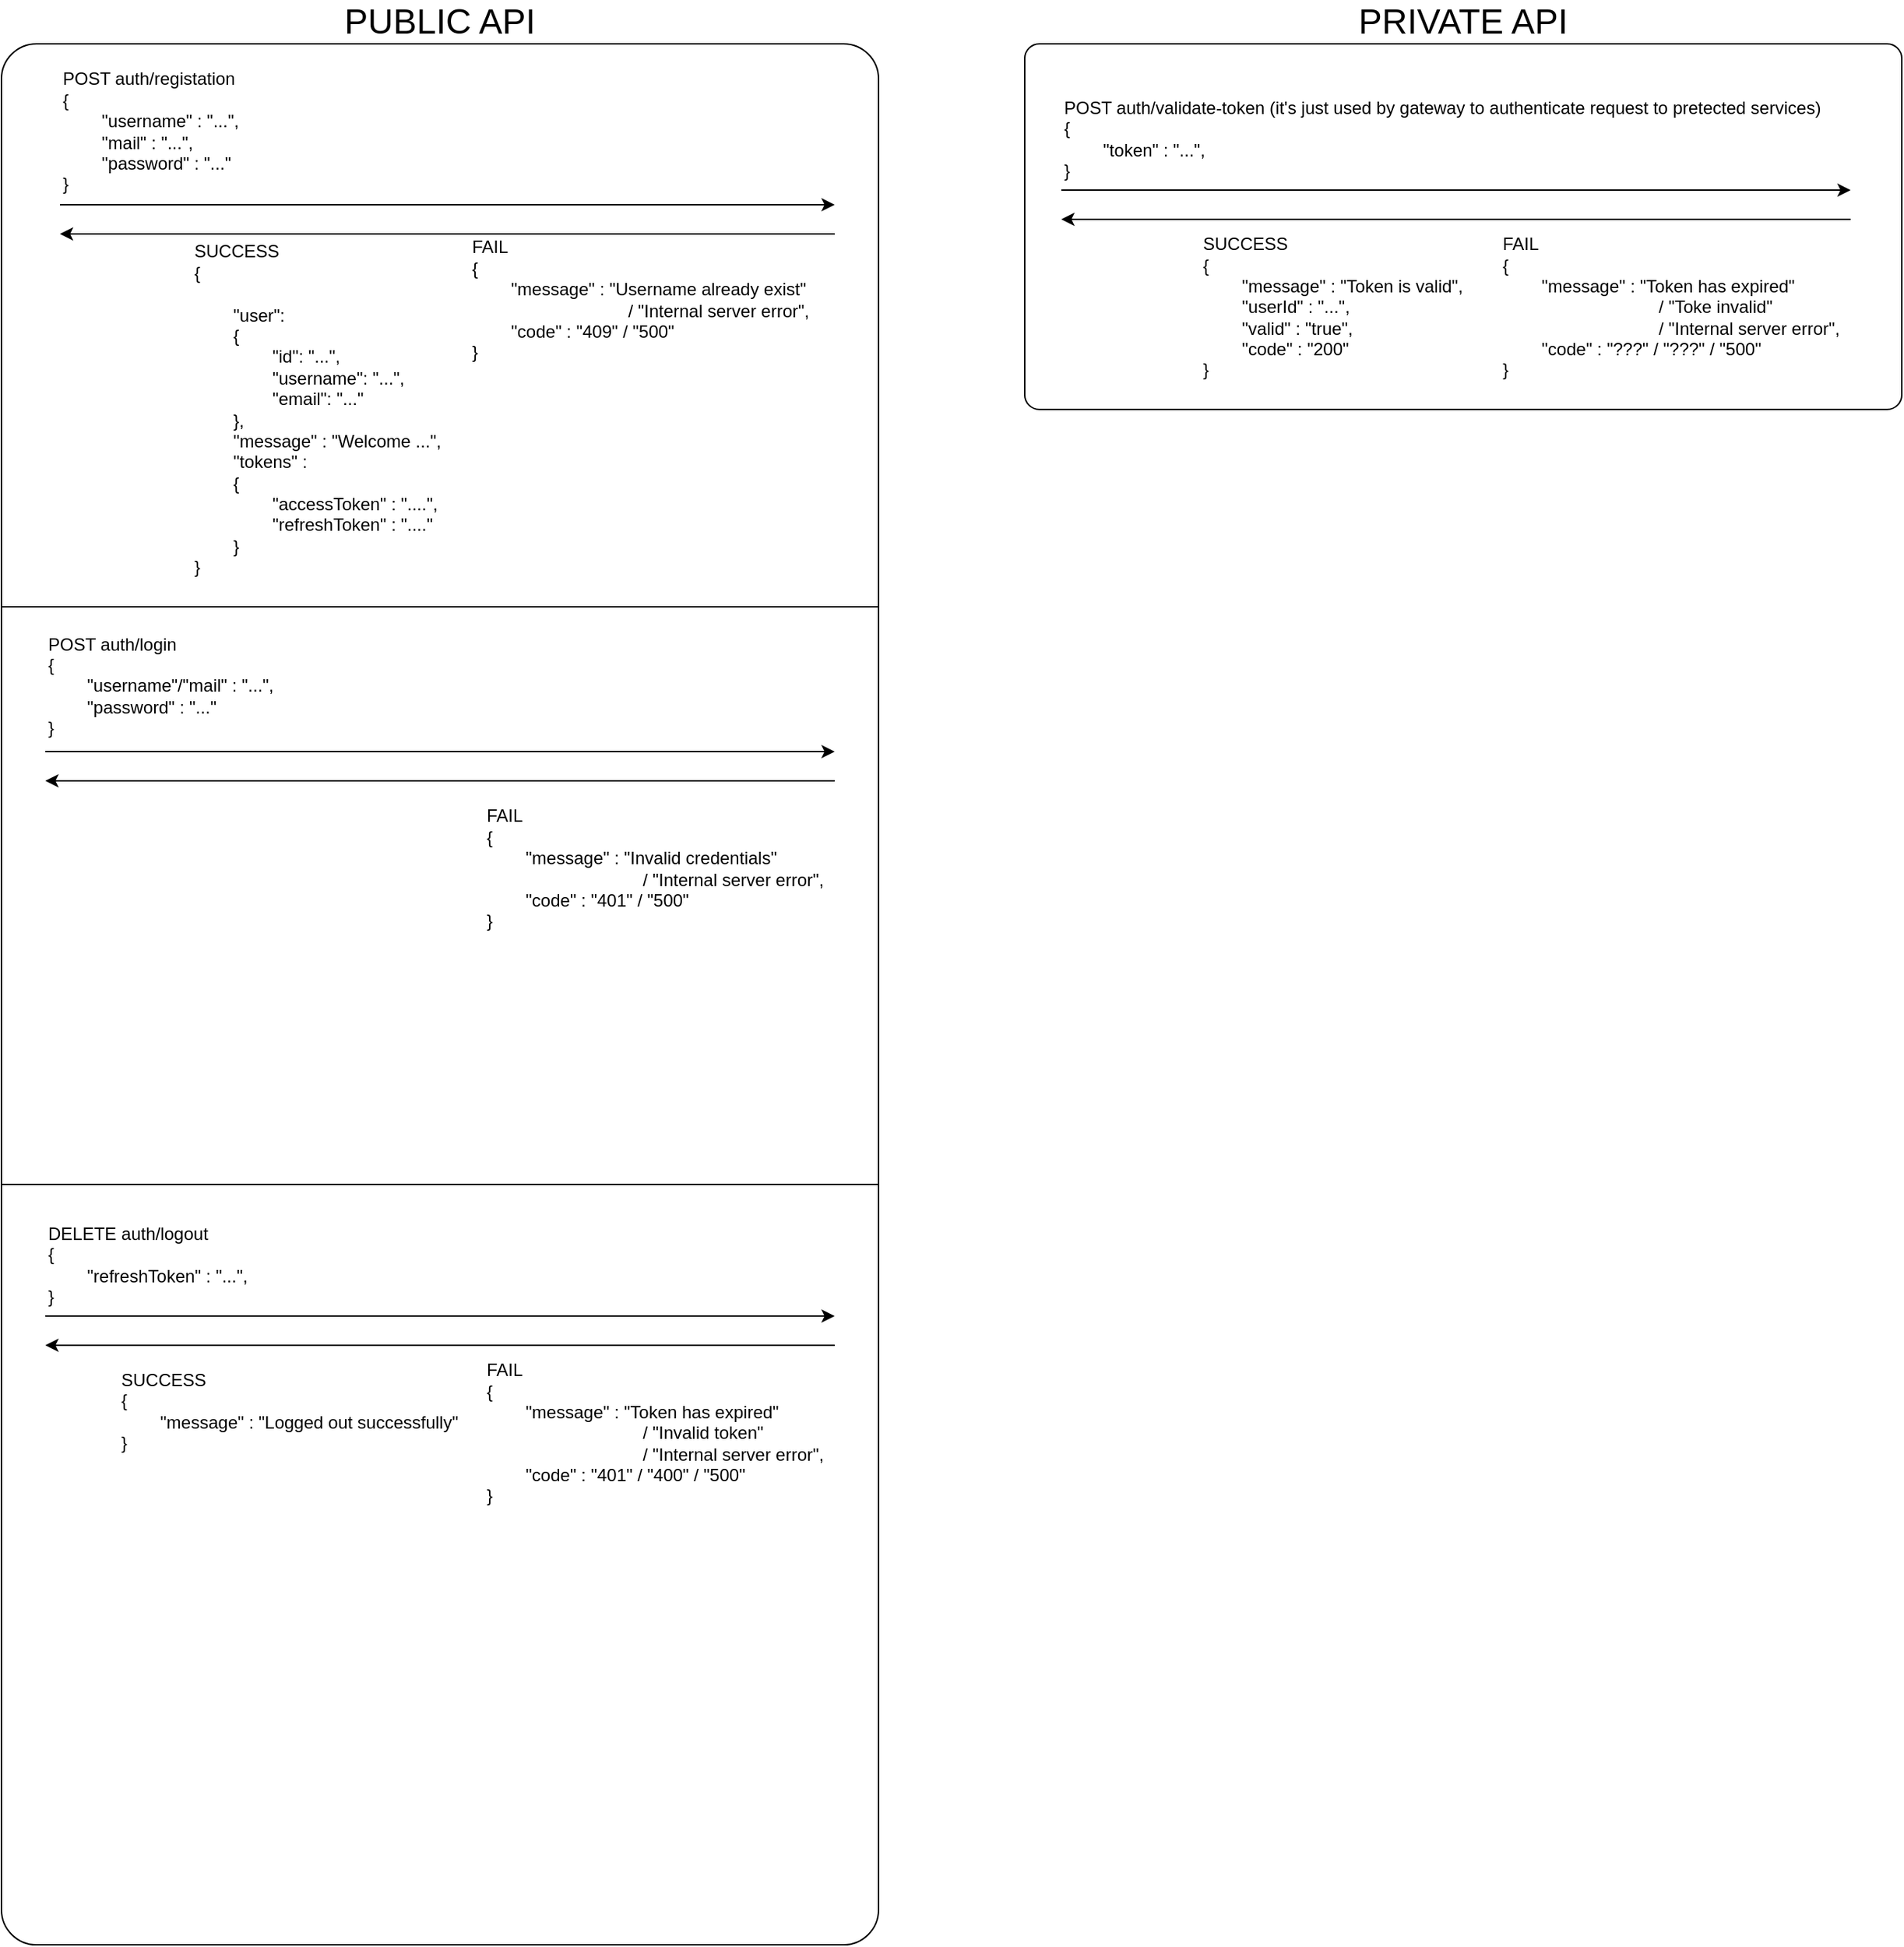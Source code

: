 <mxfile>
    <diagram id="vVC9TnjqfjziG6NzXSIm" name="Page-1">
        <mxGraphModel dx="3903" dy="1163" grid="1" gridSize="10" guides="1" tooltips="1" connect="1" arrows="1" fold="1" page="1" pageScale="1" pageWidth="1169" pageHeight="827" math="0" shadow="0">
            <root>
                <mxCell id="0"/>
                <mxCell id="1" parent="0"/>
                <mxCell id="34" value="" style="rounded=1;whiteSpace=wrap;html=1;arcSize=4;fillColor=default;" parent="1" vertex="1">
                    <mxGeometry x="70" y="80" width="600" height="1300" as="geometry"/>
                </mxCell>
                <mxCell id="7" value="&lt;div&gt;&lt;font style=&quot;color: light-dark(rgb(0, 0, 0), rgb(51, 255, 153));&quot;&gt;POST auth/registation&lt;/font&gt;&lt;/div&gt;&lt;font style=&quot;color: light-dark(rgb(0, 0, 0), rgb(255, 255, 255));&quot;&gt;{&lt;/font&gt;&lt;div&gt;&lt;font style=&quot;color: light-dark(rgb(0, 0, 0), rgb(255, 255, 255));&quot;&gt;&lt;span style=&quot;white-space: pre;&quot;&gt;&#x9;&lt;/span&gt;&quot;username&quot; : &quot;...&quot;,&lt;/font&gt;&lt;/div&gt;&lt;div&gt;&lt;font style=&quot;color: light-dark(rgb(0, 0, 0), rgb(255, 255, 255));&quot;&gt;&lt;span style=&quot;white-space: pre;&quot;&gt;&#x9;&lt;/span&gt;&quot;mail&quot; : &quot;...&quot;,&lt;/font&gt;&lt;/div&gt;&lt;div&gt;&lt;font style=&quot;color: light-dark(rgb(0, 0, 0), rgb(255, 255, 255));&quot;&gt;&lt;span style=&quot;white-space: pre;&quot;&gt;&#x9;&lt;/span&gt;&quot;password&quot; : &quot;...&quot;&lt;br&gt;&lt;/font&gt;&lt;div&gt;&lt;font style=&quot;color: light-dark(rgb(0, 0, 0), rgb(255, 255, 255));&quot;&gt;}&amp;nbsp;&lt;/font&gt;&lt;/div&gt;&lt;/div&gt;" style="text;html=1;align=left;verticalAlign=middle;resizable=0;points=[];autosize=1;strokeColor=none;fillColor=none;" parent="1" vertex="1">
                    <mxGeometry x="110" y="90" width="140" height="100" as="geometry"/>
                </mxCell>
                <mxCell id="8" value="" style="endArrow=classic;html=1;" parent="1" edge="1">
                    <mxGeometry width="50" height="50" relative="1" as="geometry">
                        <mxPoint x="110" y="190" as="sourcePoint"/>
                        <mxPoint x="640" y="190" as="targetPoint"/>
                    </mxGeometry>
                </mxCell>
                <mxCell id="9" value="" style="endArrow=classic;html=1;" parent="1" edge="1">
                    <mxGeometry width="50" height="50" relative="1" as="geometry">
                        <mxPoint x="640" y="210" as="sourcePoint"/>
                        <mxPoint x="110" y="210" as="targetPoint"/>
                    </mxGeometry>
                </mxCell>
                <mxCell id="11" value="&lt;div&gt;&lt;span style=&quot;background-color: transparent;&quot;&gt;&lt;font style=&quot;color: light-dark(rgb(0, 0, 0), rgb(255, 255, 255));&quot;&gt;FAIL&lt;/font&gt;&lt;/span&gt;&lt;/div&gt;&lt;div&gt;&lt;span style=&quot;background-color: transparent;&quot;&gt;&lt;font style=&quot;color: light-dark(rgb(0, 0, 0), rgb(255, 255, 255));&quot;&gt;{&lt;/font&gt;&lt;/span&gt;&lt;/div&gt;&lt;div&gt;&lt;font style=&quot;color: light-dark(rgb(0, 0, 0), rgb(255, 255, 255));&quot;&gt;&lt;span style=&quot;white-space: pre;&quot;&gt;&#x9;&lt;/span&gt;&quot;message&quot; : &quot;Username already exist&quot;&lt;/font&gt;&lt;/div&gt;&lt;div&gt;&lt;font style=&quot;color: light-dark(rgb(0, 0, 0), rgb(255, 255, 255));&quot;&gt;&lt;span style=&quot;white-space: pre;&quot;&gt;&#x9;&lt;/span&gt;&lt;span style=&quot;white-space: pre;&quot;&gt;&#x9;&lt;/span&gt;&lt;span style=&quot;white-space: pre;&quot;&gt;&#x9;&lt;/span&gt;&lt;span style=&quot;white-space: pre;&quot;&gt;&#x9;&lt;/span&gt;/ &quot;Internal server error&quot;,&lt;/font&gt;&lt;/div&gt;&lt;div&gt;&lt;font style=&quot;color: light-dark(rgb(0, 0, 0), rgb(255, 255, 255));&quot;&gt;&lt;span style=&quot;white-space: pre;&quot;&gt;&#x9;&lt;/span&gt;&quot;code&quot; : &quot;409&quot; / &quot;500&quot;&lt;/font&gt;&lt;/div&gt;&lt;div&gt;&lt;div&gt;&lt;font style=&quot;color: light-dark(rgb(0, 0, 0), rgb(255, 255, 255));&quot;&gt;}&lt;/font&gt;&lt;/div&gt;&lt;/div&gt;" style="text;html=1;align=left;verticalAlign=middle;resizable=0;points=[];autosize=1;strokeColor=none;fillColor=none;" parent="1" vertex="1">
                    <mxGeometry x="390" y="205" width="250" height="100" as="geometry"/>
                </mxCell>
                <mxCell id="19" value="&lt;div&gt;&lt;font style=&quot;color: light-dark(rgb(0, 0, 0), rgb(51, 255, 153));&quot;&gt;POST auth/login&lt;/font&gt;&lt;/div&gt;&lt;font style=&quot;color: light-dark(rgb(0, 0, 0), rgb(255, 255, 255));&quot;&gt;{&lt;/font&gt;&lt;div&gt;&lt;font style=&quot;color: light-dark(rgb(0, 0, 0), rgb(255, 255, 255));&quot;&gt;&lt;span style=&quot;white-space: pre;&quot;&gt;&#x9;&lt;/span&gt;&quot;username&quot;/&quot;mail&quot; : &quot;...&quot;,&lt;/font&gt;&lt;/div&gt;&lt;div&gt;&lt;font style=&quot;color: light-dark(rgb(0, 0, 0), rgb(255, 255, 255));&quot;&gt;&lt;span style=&quot;white-space: pre;&quot;&gt;&#x9;&lt;/span&gt;&quot;password&quot; : &quot;...&quot;&lt;br&gt;&lt;/font&gt;&lt;div&gt;&lt;font style=&quot;color: light-dark(rgb(0, 0, 0), rgb(255, 255, 255));&quot;&gt;}&lt;/font&gt;&lt;/div&gt;&lt;/div&gt;" style="text;html=1;align=left;verticalAlign=middle;resizable=0;points=[];autosize=1;strokeColor=none;fillColor=none;" parent="1" vertex="1">
                    <mxGeometry x="100" y="474" width="180" height="90" as="geometry"/>
                </mxCell>
                <mxCell id="21" value="" style="endArrow=classic;html=1;" parent="1" edge="1">
                    <mxGeometry width="50" height="50" relative="1" as="geometry">
                        <mxPoint x="100" y="564" as="sourcePoint"/>
                        <mxPoint x="640" y="564" as="targetPoint"/>
                    </mxGeometry>
                </mxCell>
                <mxCell id="22" value="" style="endArrow=classic;html=1;" parent="1" edge="1">
                    <mxGeometry width="50" height="50" relative="1" as="geometry">
                        <mxPoint x="640" y="584" as="sourcePoint"/>
                        <mxPoint x="100" y="584" as="targetPoint"/>
                    </mxGeometry>
                </mxCell>
                <mxCell id="23" value="&lt;div&gt;&lt;span style=&quot;background-color: transparent;&quot;&gt;&lt;font style=&quot;color: light-dark(rgb(255, 255, 255), rgb(255, 255, 255));&quot;&gt;SUCCESS&lt;/font&gt;&lt;/span&gt;&lt;/div&gt;&lt;div&gt;&lt;span style=&quot;background-color: transparent;&quot;&gt;&lt;font style=&quot;color: light-dark(rgb(255, 255, 255), rgb(255, 255, 255));&quot;&gt;{&lt;/font&gt;&lt;/span&gt;&lt;/div&gt;&lt;div&gt;&lt;font style=&quot;color: light-dark(rgb(255, 255, 255), rgb(255, 255, 255));&quot;&gt;&lt;span style=&quot;background-color: transparent;&quot;&gt;&lt;font style=&quot;&quot;&gt;&lt;span style=&quot;white-space: pre;&quot;&gt;&#x9;&lt;/span&gt;&lt;br&gt;&lt;/font&gt;&lt;/span&gt;&lt;span style=&quot;background-color: transparent;&quot;&gt;&lt;font&gt;&lt;span style=&quot;white-space: pre;&quot;&gt;&#x9;&lt;/span&gt;&quot;user&quot;:&lt;/font&gt;&lt;/span&gt;&lt;/font&gt;&lt;/div&gt;&lt;div&gt;&lt;span style=&quot;background-color: transparent;&quot;&gt;&lt;font style=&quot;color: light-dark(rgb(255, 255, 255), rgb(255, 255, 255));&quot;&gt;&lt;span style=&quot;white-space: pre;&quot;&gt;&#x9;&lt;/span&gt;{&lt;/font&gt;&lt;/span&gt;&lt;/div&gt;&lt;div&gt;&lt;span style=&quot;background-color: transparent;&quot;&gt;&lt;font style=&quot;color: light-dark(rgb(255, 255, 255), rgb(255, 255, 255));&quot;&gt;&lt;span style=&quot;white-space: pre;&quot;&gt;&#x9;&lt;/span&gt;&lt;span style=&quot;white-space: pre;&quot;&gt;&#x9;&lt;/span&gt;&quot;id&quot;: &quot;...&quot;,&lt;/font&gt;&lt;/span&gt;&lt;/div&gt;&lt;div&gt;&lt;span style=&quot;background-color: transparent;&quot;&gt;&lt;font style=&quot;color: light-dark(rgb(255, 255, 255), rgb(255, 255, 255));&quot;&gt;&lt;span style=&quot;white-space: pre;&quot;&gt;&#x9;&lt;/span&gt;&lt;span style=&quot;white-space: pre;&quot;&gt;&#x9;&lt;/span&gt;&quot;username&quot;: &quot;...&quot;,&lt;/font&gt;&lt;/span&gt;&lt;/div&gt;&lt;div&gt;&lt;span style=&quot;background-color: transparent;&quot;&gt;&lt;font style=&quot;color: light-dark(rgb(255, 255, 255), rgb(255, 255, 255));&quot;&gt;&lt;span style=&quot;white-space: pre;&quot;&gt;&#x9;&lt;/span&gt;&lt;span style=&quot;white-space: pre;&quot;&gt;&#x9;&lt;/span&gt;&quot;email&quot;: &quot;...&quot;&lt;/font&gt;&lt;/span&gt;&lt;/div&gt;&lt;div&gt;&lt;span style=&quot;background-color: transparent;&quot;&gt;&lt;font style=&quot;color: light-dark(rgb(255, 255, 255), rgb(255, 255, 255));&quot;&gt;&lt;span style=&quot;white-space: pre;&quot;&gt;&#x9;&lt;/span&gt;},&lt;/font&gt;&lt;/span&gt;&lt;/div&gt;&lt;div&gt;&lt;font style=&quot;color: light-dark(rgb(255, 255, 255), rgb(255, 255, 255));&quot;&gt;&lt;span style=&quot;white-space: pre;&quot;&gt;&#x9;&lt;/span&gt;&quot;message&quot; : &quot;Welcome ...&quot;,&lt;/font&gt;&lt;/div&gt;&lt;div&gt;&lt;font style=&quot;color: light-dark(rgb(255, 255, 255), rgb(255, 255, 255));&quot;&gt;&lt;span style=&quot;white-space: pre;&quot;&gt;&#x9;&lt;/span&gt;&quot;tokens&quot; :&lt;br&gt;&lt;/font&gt;&lt;/div&gt;&lt;div&gt;&lt;font style=&quot;color: light-dark(rgb(255, 255, 255), rgb(255, 255, 255));&quot;&gt;&lt;span style=&quot;white-space: pre;&quot;&gt;&#x9;&lt;/span&gt;{&lt;br&gt;&lt;/font&gt;&lt;/div&gt;&lt;div&gt;&lt;font style=&quot;color: light-dark(rgb(255, 255, 255), rgb(255, 255, 255));&quot;&gt;&lt;span style=&quot;white-space: pre;&quot;&gt;&#x9;&lt;/span&gt;&lt;span style=&quot;white-space: pre;&quot;&gt;&#x9;&lt;/span&gt;&quot;accessToken&quot; : &quot;....&quot;,&lt;br&gt;&lt;/font&gt;&lt;/div&gt;&lt;div&gt;&lt;font style=&quot;color: light-dark(rgb(255, 255, 255), rgb(255, 255, 255));&quot;&gt;&lt;span style=&quot;white-space: pre;&quot;&gt;&#x9;&lt;/span&gt;&lt;span style=&quot;white-space: pre;&quot;&gt;&#x9;&lt;/span&gt;&quot;refreshToken&quot; : &quot;....&quot;&lt;br&gt;&lt;/font&gt;&lt;/div&gt;&lt;div&gt;&lt;font style=&quot;color: light-dark(rgb(255, 255, 255), rgb(255, 255, 255));&quot;&gt;&lt;span style=&quot;white-space: pre;&quot;&gt;&#x9;&lt;/span&gt;}&lt;br&gt;&lt;/font&gt;&lt;/div&gt;&lt;div&gt;&lt;div&gt;&lt;font style=&quot;color: light-dark(rgb(255, 255, 255), rgb(255, 255, 255));&quot;&gt;}&lt;/font&gt;&lt;/div&gt;&lt;/div&gt;" style="text;html=1;align=left;verticalAlign=middle;resizable=0;points=[];autosize=1;strokeColor=none;fillColor=none;fontColor=light-dark(#000000,#FFFFFF);" parent="1" vertex="1">
                    <mxGeometry x="210" y="594" width="190" height="240" as="geometry"/>
                </mxCell>
                <mxCell id="25" value="&lt;div&gt;&lt;span style=&quot;background-color: transparent;&quot;&gt;&lt;font style=&quot;color: light-dark(rgb(0, 0, 0), rgb(255, 255, 255));&quot;&gt;FAIL&lt;/font&gt;&lt;/span&gt;&lt;/div&gt;&lt;div&gt;&lt;span style=&quot;background-color: transparent;&quot;&gt;&lt;font style=&quot;color: light-dark(rgb(0, 0, 0), rgb(255, 255, 255));&quot;&gt;{&lt;/font&gt;&lt;/span&gt;&lt;/div&gt;&lt;div&gt;&lt;font style=&quot;color: light-dark(rgb(0, 0, 0), rgb(255, 255, 255));&quot;&gt;&lt;span style=&quot;white-space: pre;&quot;&gt;&#x9;&lt;/span&gt;&quot;message&quot; : &quot;Invalid credentials&quot;&lt;/font&gt;&lt;/div&gt;&lt;div&gt;&lt;font style=&quot;color: light-dark(rgb(0, 0, 0), rgb(255, 255, 255));&quot;&gt;&lt;span style=&quot;white-space: pre;&quot;&gt;&#x9;&lt;/span&gt;&lt;span style=&quot;white-space: pre;&quot;&gt;&#x9;&lt;/span&gt;&lt;span style=&quot;white-space: pre;&quot;&gt;&#x9;&lt;/span&gt;&lt;span style=&quot;white-space: pre;&quot;&gt;&#x9;&lt;/span&gt;/ &quot;Internal server error&quot;,&lt;/font&gt;&lt;/div&gt;&lt;div&gt;&lt;font style=&quot;color: light-dark(rgb(0, 0, 0), rgb(255, 255, 255));&quot;&gt;&lt;span style=&quot;white-space: pre;&quot;&gt;&#x9;&lt;/span&gt;&quot;code&quot; : &quot;401&quot; / &quot;500&quot;&lt;/font&gt;&lt;/div&gt;&lt;div&gt;&lt;div&gt;&lt;font style=&quot;color: light-dark(rgb(0, 0, 0), rgb(255, 255, 255));&quot;&gt;}&lt;/font&gt;&lt;/div&gt;&lt;/div&gt;" style="text;html=1;align=left;verticalAlign=middle;resizable=0;points=[];autosize=1;strokeColor=none;fillColor=none;" parent="1" vertex="1">
                    <mxGeometry x="400" y="594" width="250" height="100" as="geometry"/>
                </mxCell>
                <mxCell id="26" value="&lt;div&gt;&lt;span style=&quot;background-color: transparent;&quot;&gt;&lt;font style=&quot;color: light-dark(rgb(0, 0, 0), rgb(255, 255, 255));&quot;&gt;SUCCESS&lt;/font&gt;&lt;/span&gt;&lt;/div&gt;&lt;div&gt;&lt;span style=&quot;background-color: transparent;&quot;&gt;&lt;font style=&quot;color: light-dark(rgb(0, 0, 0), rgb(255, 255, 255));&quot;&gt;{&lt;/font&gt;&lt;/span&gt;&lt;/div&gt;&lt;div&gt;&lt;font style=&quot;color: light-dark(rgb(0, 0, 0), rgb(255, 255, 255));&quot;&gt;&lt;span style=&quot;background-color: transparent;&quot;&gt;&lt;font style=&quot;&quot;&gt;&lt;span style=&quot;white-space: pre;&quot;&gt;&#x9;&lt;/span&gt;&lt;br&gt;&lt;/font&gt;&lt;/span&gt;&lt;span style=&quot;background-color: transparent;&quot;&gt;&lt;font&gt;&lt;span style=&quot;white-space: pre;&quot;&gt;&#x9;&lt;/span&gt;&quot;user&quot;:&lt;/font&gt;&lt;/span&gt;&lt;/font&gt;&lt;/div&gt;&lt;div&gt;&lt;span style=&quot;background-color: transparent;&quot;&gt;&lt;font style=&quot;color: light-dark(rgb(0, 0, 0), rgb(255, 255, 255));&quot;&gt;&lt;span style=&quot;white-space: pre;&quot;&gt;&#x9;&lt;/span&gt;{&lt;/font&gt;&lt;/span&gt;&lt;/div&gt;&lt;div&gt;&lt;span style=&quot;background-color: transparent;&quot;&gt;&lt;font style=&quot;color: light-dark(rgb(0, 0, 0), rgb(255, 255, 255));&quot;&gt;&lt;span style=&quot;white-space: pre;&quot;&gt;&#x9;&lt;/span&gt;&lt;span style=&quot;white-space: pre;&quot;&gt;&#x9;&lt;/span&gt;&quot;id&quot;: &quot;...&quot;,&lt;/font&gt;&lt;/span&gt;&lt;/div&gt;&lt;div&gt;&lt;span style=&quot;background-color: transparent;&quot;&gt;&lt;font style=&quot;color: light-dark(rgb(0, 0, 0), rgb(255, 255, 255));&quot;&gt;&lt;span style=&quot;white-space: pre;&quot;&gt;&#x9;&lt;/span&gt;&lt;span style=&quot;white-space: pre;&quot;&gt;&#x9;&lt;/span&gt;&quot;username&quot;: &quot;...&quot;,&lt;/font&gt;&lt;/span&gt;&lt;/div&gt;&lt;div&gt;&lt;span style=&quot;background-color: transparent;&quot;&gt;&lt;font style=&quot;color: light-dark(rgb(0, 0, 0), rgb(255, 255, 255));&quot;&gt;&lt;span style=&quot;white-space: pre;&quot;&gt;&#x9;&lt;/span&gt;&lt;span style=&quot;white-space: pre;&quot;&gt;&#x9;&lt;/span&gt;&quot;email&quot;: &quot;...&quot;&lt;/font&gt;&lt;/span&gt;&lt;/div&gt;&lt;div&gt;&lt;span style=&quot;background-color: transparent;&quot;&gt;&lt;font style=&quot;color: light-dark(rgb(0, 0, 0), rgb(255, 255, 255));&quot;&gt;&lt;span style=&quot;white-space: pre;&quot;&gt;&#x9;&lt;/span&gt;},&lt;/font&gt;&lt;/span&gt;&lt;/div&gt;&lt;div&gt;&lt;font style=&quot;color: light-dark(rgb(0, 0, 0), rgb(255, 255, 255));&quot;&gt;&lt;span style=&quot;white-space: pre;&quot;&gt;&#x9;&lt;/span&gt;&quot;message&quot; : &quot;Welcome ...&quot;,&lt;/font&gt;&lt;/div&gt;&lt;div&gt;&lt;font style=&quot;color: light-dark(rgb(0, 0, 0), rgb(255, 255, 255));&quot;&gt;&lt;span style=&quot;white-space: pre;&quot;&gt;&#x9;&lt;/span&gt;&quot;tokens&quot; :&lt;br&gt;&lt;/font&gt;&lt;/div&gt;&lt;div&gt;&lt;font style=&quot;color: light-dark(rgb(0, 0, 0), rgb(255, 255, 255));&quot;&gt;&lt;span style=&quot;white-space: pre;&quot;&gt;&#x9;&lt;/span&gt;{&lt;br&gt;&lt;/font&gt;&lt;/div&gt;&lt;div&gt;&lt;font style=&quot;color: light-dark(rgb(0, 0, 0), rgb(255, 255, 255));&quot;&gt;&lt;span style=&quot;white-space: pre;&quot;&gt;&#x9;&lt;/span&gt;&lt;span style=&quot;white-space: pre;&quot;&gt;&#x9;&lt;/span&gt;&quot;accessToken&quot; : &quot;....&quot;,&lt;br&gt;&lt;/font&gt;&lt;/div&gt;&lt;div&gt;&lt;font style=&quot;color: light-dark(rgb(0, 0, 0), rgb(255, 255, 255));&quot;&gt;&lt;span style=&quot;white-space: pre;&quot;&gt;&#x9;&lt;/span&gt;&lt;span style=&quot;white-space: pre;&quot;&gt;&#x9;&lt;/span&gt;&quot;refreshToken&quot; : &quot;....&quot;&lt;br&gt;&lt;/font&gt;&lt;/div&gt;&lt;div&gt;&lt;font style=&quot;color: light-dark(rgb(0, 0, 0), rgb(255, 255, 255));&quot;&gt;&lt;span style=&quot;white-space: pre;&quot;&gt;&#x9;&lt;/span&gt;}&lt;br&gt;&lt;/font&gt;&lt;/div&gt;&lt;div&gt;&lt;div&gt;&lt;font style=&quot;color: light-dark(rgb(0, 0, 0), rgb(255, 255, 255));&quot;&gt;}&lt;/font&gt;&lt;/div&gt;&lt;/div&gt;" style="text;html=1;align=left;verticalAlign=middle;resizable=0;points=[];autosize=1;strokeColor=none;fillColor=none;fontColor=light-dark(#FFFFFF,#FFFFFF);" parent="1" vertex="1">
                    <mxGeometry x="200" y="210" width="190" height="240" as="geometry"/>
                </mxCell>
                <mxCell id="29" value="&lt;div&gt;&lt;span style=&quot;background-color: transparent;&quot;&gt;&lt;font style=&quot;color: light-dark(rgb(0, 0, 0), rgb(51, 255, 153));&quot;&gt;DELETE auth/logout&lt;/font&gt;&lt;/span&gt;&lt;/div&gt;&lt;div&gt;&lt;span style=&quot;background-color: transparent;&quot;&gt;{&lt;/span&gt;&lt;/div&gt;&lt;div&gt;&lt;font style=&quot;color: light-dark(rgb(0, 0, 0), rgb(255, 255, 255));&quot;&gt;&lt;span style=&quot;white-space: pre;&quot;&gt;&#x9;&lt;/span&gt;&quot;refreshToken&quot; : &quot;...&quot;,&lt;/font&gt;&lt;/div&gt;&lt;div&gt;&lt;div&gt;&lt;font style=&quot;color: light-dark(rgb(0, 0, 0), rgb(255, 255, 255));&quot;&gt;}&lt;/font&gt;&lt;/div&gt;&lt;/div&gt;" style="text;html=1;align=left;verticalAlign=middle;resizable=0;points=[];autosize=1;strokeColor=none;fillColor=none;" parent="1" vertex="1">
                    <mxGeometry x="100" y="880" width="160" height="70" as="geometry"/>
                </mxCell>
                <mxCell id="30" value="" style="endArrow=classic;html=1;" parent="1" edge="1">
                    <mxGeometry width="50" height="50" relative="1" as="geometry">
                        <mxPoint x="100" y="950" as="sourcePoint"/>
                        <mxPoint x="640" y="950" as="targetPoint"/>
                    </mxGeometry>
                </mxCell>
                <mxCell id="31" value="" style="endArrow=classic;html=1;" parent="1" edge="1">
                    <mxGeometry width="50" height="50" relative="1" as="geometry">
                        <mxPoint x="640" y="970" as="sourcePoint"/>
                        <mxPoint x="100" y="970" as="targetPoint"/>
                    </mxGeometry>
                </mxCell>
                <mxCell id="32" value="&lt;div&gt;&lt;span style=&quot;background-color: transparent;&quot;&gt;&lt;font style=&quot;color: light-dark(rgb(0, 0, 0), rgb(255, 255, 255));&quot;&gt;SUCCESS&lt;/font&gt;&lt;/span&gt;&lt;/div&gt;&lt;div&gt;&lt;span style=&quot;background-color: transparent;&quot;&gt;&lt;font style=&quot;color: light-dark(rgb(0, 0, 0), rgb(255, 255, 255));&quot;&gt;{&lt;/font&gt;&lt;/span&gt;&lt;/div&gt;&lt;div&gt;&lt;font style=&quot;color: light-dark(rgb(0, 0, 0), rgb(255, 255, 255));&quot;&gt;&lt;font style=&quot;&quot;&gt;&lt;span style=&quot;background-color: transparent;&quot;&gt;&lt;font&gt;&lt;span style=&quot;white-space: pre;&quot;&gt;&#x9;&lt;/span&gt;&lt;/font&gt;&lt;/span&gt;&lt;/font&gt;&lt;span style=&quot;background-color: transparent;&quot;&gt;&quot;message&quot; : &quot;Logged out successfully&quot;&lt;/span&gt;&lt;/font&gt;&lt;/div&gt;&lt;div&gt;&lt;div&gt;&lt;font style=&quot;color: light-dark(rgb(0, 0, 0), rgb(255, 255, 255));&quot;&gt;}&lt;/font&gt;&lt;/div&gt;&lt;/div&gt;" style="text;html=1;align=left;verticalAlign=middle;resizable=0;points=[];autosize=1;strokeColor=none;fillColor=none;fontColor=light-dark(#000000,#FFFFFF);" parent="1" vertex="1">
                    <mxGeometry x="150" y="980" width="250" height="70" as="geometry"/>
                </mxCell>
                <mxCell id="33" value="&lt;div&gt;&lt;span style=&quot;background-color: transparent;&quot;&gt;&lt;font style=&quot;color: light-dark(rgb(0, 0, 0), rgb(255, 255, 255));&quot;&gt;FAIL&lt;/font&gt;&lt;/span&gt;&lt;/div&gt;&lt;div&gt;&lt;span style=&quot;background-color: transparent;&quot;&gt;&lt;font style=&quot;color: light-dark(rgb(0, 0, 0), rgb(255, 255, 255));&quot;&gt;{&lt;/font&gt;&lt;/span&gt;&lt;/div&gt;&lt;div&gt;&lt;font style=&quot;color: light-dark(rgb(0, 0, 0), rgb(255, 255, 255));&quot;&gt;&lt;font style=&quot;&quot;&gt;&lt;span style=&quot;white-space: pre;&quot;&gt;&#x9;&lt;/span&gt;&quot;message&quot; : &quot;Token has expired&lt;/font&gt;&lt;span style=&quot;background-color: transparent;&quot;&gt;&quot;&lt;/span&gt;&lt;/font&gt;&lt;/div&gt;&lt;div&gt;&lt;span style=&quot;background-color: transparent;&quot;&gt;&lt;font style=&quot;color: light-dark(rgb(0, 0, 0), rgb(255, 255, 255));&quot;&gt;&lt;span style=&quot;white-space: pre;&quot;&gt;&#x9;&lt;/span&gt;&lt;span style=&quot;white-space: pre;&quot;&gt;&#x9;&lt;/span&gt;&lt;span style=&quot;white-space: pre;&quot;&gt;&#x9;&lt;/span&gt;&lt;span style=&quot;white-space: pre;&quot;&gt;&#x9;&lt;/span&gt;/ &quot;Invalid token&quot;&lt;br&gt;&lt;/font&gt;&lt;/span&gt;&lt;/div&gt;&lt;div&gt;&lt;font style=&quot;color: light-dark(rgb(0, 0, 0), rgb(255, 255, 255));&quot;&gt;&lt;span style=&quot;white-space: pre;&quot;&gt;&#x9;&lt;/span&gt;&lt;span style=&quot;white-space: pre;&quot;&gt;&#x9;&lt;/span&gt;&lt;span style=&quot;white-space: pre;&quot;&gt;&#x9;&lt;/span&gt;&lt;span style=&quot;white-space: pre;&quot;&gt;&#x9;&lt;/span&gt;/ &quot;Internal server error&quot;,&lt;/font&gt;&lt;/div&gt;&lt;div&gt;&lt;font style=&quot;color: light-dark(rgb(0, 0, 0), rgb(255, 255, 255));&quot;&gt;&lt;span style=&quot;white-space: pre;&quot;&gt;&#x9;&lt;/span&gt;&quot;code&quot; : &quot;401&quot; / &quot;400&quot; / &quot;500&quot;&lt;/font&gt;&lt;/div&gt;&lt;div&gt;&lt;div&gt;&lt;font style=&quot;color: light-dark(rgb(0, 0, 0), rgb(255, 255, 255));&quot;&gt;}&lt;/font&gt;&lt;/div&gt;&lt;/div&gt;" style="text;html=1;align=left;verticalAlign=middle;resizable=0;points=[];autosize=1;strokeColor=none;fillColor=none;" parent="1" vertex="1">
                    <mxGeometry x="400" y="975" width="250" height="110" as="geometry"/>
                </mxCell>
                <mxCell id="35" value="&lt;font style=&quot;font-size: 24px; color: light-dark(rgb(0, 0, 0), rgb(51, 255, 153));&quot;&gt;PUBLIC API&lt;/font&gt;" style="text;html=1;align=center;verticalAlign=middle;whiteSpace=wrap;rounded=0;" parent="1" vertex="1">
                    <mxGeometry x="300" y="50" width="140" height="30" as="geometry"/>
                </mxCell>
                <mxCell id="36" value="" style="endArrow=none;html=1;exitX=0.002;exitY=0.367;exitDx=0;exitDy=0;exitPerimeter=0;" parent="1" edge="1">
                    <mxGeometry width="50" height="50" relative="1" as="geometry">
                        <mxPoint x="70.0" y="465" as="sourcePoint"/>
                        <mxPoint x="670" y="465" as="targetPoint"/>
                    </mxGeometry>
                </mxCell>
                <mxCell id="37" value="" style="endArrow=none;html=1;exitX=0.002;exitY=0.367;exitDx=0;exitDy=0;exitPerimeter=0;" parent="1" edge="1">
                    <mxGeometry width="50" height="50" relative="1" as="geometry">
                        <mxPoint x="70.0" y="860" as="sourcePoint"/>
                        <mxPoint x="670" y="860" as="targetPoint"/>
                    </mxGeometry>
                </mxCell>
                <mxCell id="38" value="" style="rounded=1;whiteSpace=wrap;html=1;arcSize=4;fillColor=default;" parent="1" vertex="1">
                    <mxGeometry x="770" y="80" width="600" height="250" as="geometry"/>
                </mxCell>
                <mxCell id="39" value="&lt;font style=&quot;font-size: 24px; color: light-dark(rgb(0, 0, 0), rgb(255, 51, 255));&quot;&gt;PRIVATE API&lt;/font&gt;" style="text;html=1;align=center;verticalAlign=middle;whiteSpace=wrap;rounded=0;" parent="1" vertex="1">
                    <mxGeometry x="960" y="50" width="220" height="30" as="geometry"/>
                </mxCell>
                <mxCell id="44" value="&lt;div&gt;&lt;span style=&quot;background-color: transparent;&quot;&gt;&lt;font style=&quot;color: light-dark(rgb(0, 0, 0), rgb(255, 51, 255));&quot;&gt;POST auth/validate-token &lt;/font&gt;&lt;font style=&quot;color: light-dark(rgb(0, 0, 0), rgb(255, 255, 255));&quot;&gt;(it&#39;s just used by gateway to authenticate request to pretected services)&lt;/font&gt;&lt;/span&gt;&lt;/div&gt;&lt;div&gt;&lt;span style=&quot;background-color: transparent;&quot;&gt;{&lt;/span&gt;&lt;/div&gt;&lt;div&gt;&lt;font style=&quot;color: light-dark(rgb(0, 0, 0), rgb(255, 255, 255));&quot;&gt;&lt;span style=&quot;white-space: pre;&quot;&gt;&#x9;&lt;/span&gt;&quot;token&quot; : &quot;...&quot;,&lt;/font&gt;&lt;/div&gt;&lt;div&gt;&lt;div&gt;&lt;font style=&quot;color: light-dark(rgb(0, 0, 0), rgb(255, 255, 255));&quot;&gt;}&lt;/font&gt;&lt;/div&gt;&lt;/div&gt;" style="text;html=1;align=left;verticalAlign=middle;resizable=0;points=[];autosize=1;strokeColor=none;fillColor=none;" parent="1" vertex="1">
                    <mxGeometry x="795" y="110" width="540" height="70" as="geometry"/>
                </mxCell>
                <mxCell id="45" value="" style="endArrow=classic;html=1;" parent="1" edge="1">
                    <mxGeometry width="50" height="50" relative="1" as="geometry">
                        <mxPoint x="795" y="180" as="sourcePoint"/>
                        <mxPoint x="1335" y="180" as="targetPoint"/>
                    </mxGeometry>
                </mxCell>
                <mxCell id="46" value="" style="endArrow=classic;html=1;" parent="1" edge="1">
                    <mxGeometry width="50" height="50" relative="1" as="geometry">
                        <mxPoint x="1335" y="200" as="sourcePoint"/>
                        <mxPoint x="795" y="200" as="targetPoint"/>
                    </mxGeometry>
                </mxCell>
                <mxCell id="47" value="&lt;div&gt;&lt;span style=&quot;background-color: transparent;&quot;&gt;&lt;font style=&quot;color: light-dark(rgb(0, 0, 0), rgb(255, 255, 255));&quot;&gt;SUCCESS&lt;/font&gt;&lt;/span&gt;&lt;/div&gt;&lt;div&gt;&lt;span style=&quot;background-color: transparent;&quot;&gt;&lt;font style=&quot;color: light-dark(rgb(0, 0, 0), rgb(255, 255, 255));&quot;&gt;{&lt;/font&gt;&lt;/span&gt;&lt;/div&gt;&lt;div&gt;&lt;font style=&quot;color: light-dark(rgb(0, 0, 0), rgb(255, 255, 255));&quot;&gt;&lt;font style=&quot;&quot;&gt;&lt;span style=&quot;background-color: transparent;&quot;&gt;&lt;font&gt;&lt;span style=&quot;white-space: pre;&quot;&gt;&#x9;&lt;/span&gt;&lt;/font&gt;&lt;/span&gt;&lt;/font&gt;&lt;span style=&quot;background-color: transparent;&quot;&gt;&quot;message&quot; : &quot;Token is valid&quot;,&lt;/span&gt;&lt;/font&gt;&lt;/div&gt;&lt;div&gt;&lt;span style=&quot;white-space: pre;&quot;&gt;&#x9;&lt;/span&gt;&quot;userId&quot; : &quot;...&quot;,&lt;br&gt;&lt;/div&gt;&lt;div&gt;&lt;span style=&quot;white-space: pre;&quot;&gt;&#x9;&lt;/span&gt;&quot;valid&quot; : &quot;true&quot;,&lt;br&gt;&lt;/div&gt;&lt;div&gt;&lt;span style=&quot;white-space: pre;&quot;&gt;&#x9;&lt;/span&gt;&quot;code&quot; : &quot;200&quot;&lt;br&gt;&lt;/div&gt;&lt;div&gt;&lt;div&gt;&lt;font style=&quot;color: light-dark(rgb(0, 0, 0), rgb(255, 255, 255));&quot;&gt;}&lt;/font&gt;&lt;/div&gt;&lt;/div&gt;" style="text;html=1;align=left;verticalAlign=middle;resizable=0;points=[];autosize=1;strokeColor=none;fillColor=none;fontColor=light-dark(#000000,#FFFFFF);" parent="1" vertex="1">
                    <mxGeometry x="890" y="205" width="200" height="110" as="geometry"/>
                </mxCell>
                <mxCell id="48" value="&lt;div&gt;&lt;span style=&quot;background-color: transparent;&quot;&gt;&lt;font style=&quot;color: light-dark(rgb(0, 0, 0), rgb(255, 255, 255));&quot;&gt;FAIL&lt;/font&gt;&lt;/span&gt;&lt;/div&gt;&lt;div&gt;&lt;span style=&quot;background-color: transparent;&quot;&gt;&lt;font style=&quot;color: light-dark(rgb(0, 0, 0), rgb(255, 255, 255));&quot;&gt;{&lt;/font&gt;&lt;/span&gt;&lt;/div&gt;&lt;div&gt;&lt;font style=&quot;color: light-dark(rgb(0, 0, 0), rgb(255, 255, 255));&quot;&gt;&lt;font style=&quot;&quot;&gt;&lt;span style=&quot;white-space: pre;&quot;&gt;&#x9;&lt;/span&gt;&quot;message&quot; : &quot;Token has expired&lt;/font&gt;&lt;span style=&quot;background-color: transparent;&quot;&gt;&quot;&lt;/span&gt;&lt;/font&gt;&lt;/div&gt;&lt;div&gt;&lt;span style=&quot;background-color: transparent;&quot;&gt;&lt;font style=&quot;color: light-dark(rgb(0, 0, 0), rgb(255, 255, 255));&quot;&gt;&lt;span style=&quot;white-space: pre;&quot;&gt;&#x9;&lt;/span&gt;&lt;span style=&quot;white-space: pre;&quot;&gt;&#x9;&lt;/span&gt;&lt;span style=&quot;white-space: pre;&quot;&gt;&#x9;&lt;/span&gt;&lt;span style=&quot;white-space: pre;&quot;&gt;&#x9;&lt;/span&gt;/ &quot;Toke invalid&quot;&lt;br&gt;&lt;/font&gt;&lt;/span&gt;&lt;/div&gt;&lt;div&gt;&lt;font style=&quot;color: light-dark(rgb(0, 0, 0), rgb(255, 255, 255));&quot;&gt;&lt;span style=&quot;white-space: pre;&quot;&gt;&#x9;&lt;/span&gt;&lt;span style=&quot;white-space: pre;&quot;&gt;&#x9;&lt;/span&gt;&lt;span style=&quot;white-space: pre;&quot;&gt;&#x9;&lt;/span&gt;&lt;span style=&quot;white-space: pre;&quot;&gt;&#x9;&lt;/span&gt;/ &quot;Internal server error&quot;,&lt;/font&gt;&lt;/div&gt;&lt;div&gt;&lt;font style=&quot;color: light-dark(rgb(0, 0, 0), rgb(255, 255, 255));&quot;&gt;&lt;span style=&quot;white-space: pre;&quot;&gt;&#x9;&lt;/span&gt;&quot;code&quot; : &quot;???&quot; / &quot;???&quot; / &quot;500&quot;&lt;/font&gt;&lt;/div&gt;&lt;div&gt;&lt;div&gt;&lt;font style=&quot;color: light-dark(rgb(0, 0, 0), rgb(255, 255, 255));&quot;&gt;}&lt;/font&gt;&lt;/div&gt;&lt;/div&gt;" style="text;html=1;align=left;verticalAlign=middle;resizable=0;points=[];autosize=1;strokeColor=none;fillColor=none;" parent="1" vertex="1">
                    <mxGeometry x="1095" y="205" width="250" height="110" as="geometry"/>
                </mxCell>
            </root>
        </mxGraphModel>
    </diagram>
</mxfile>